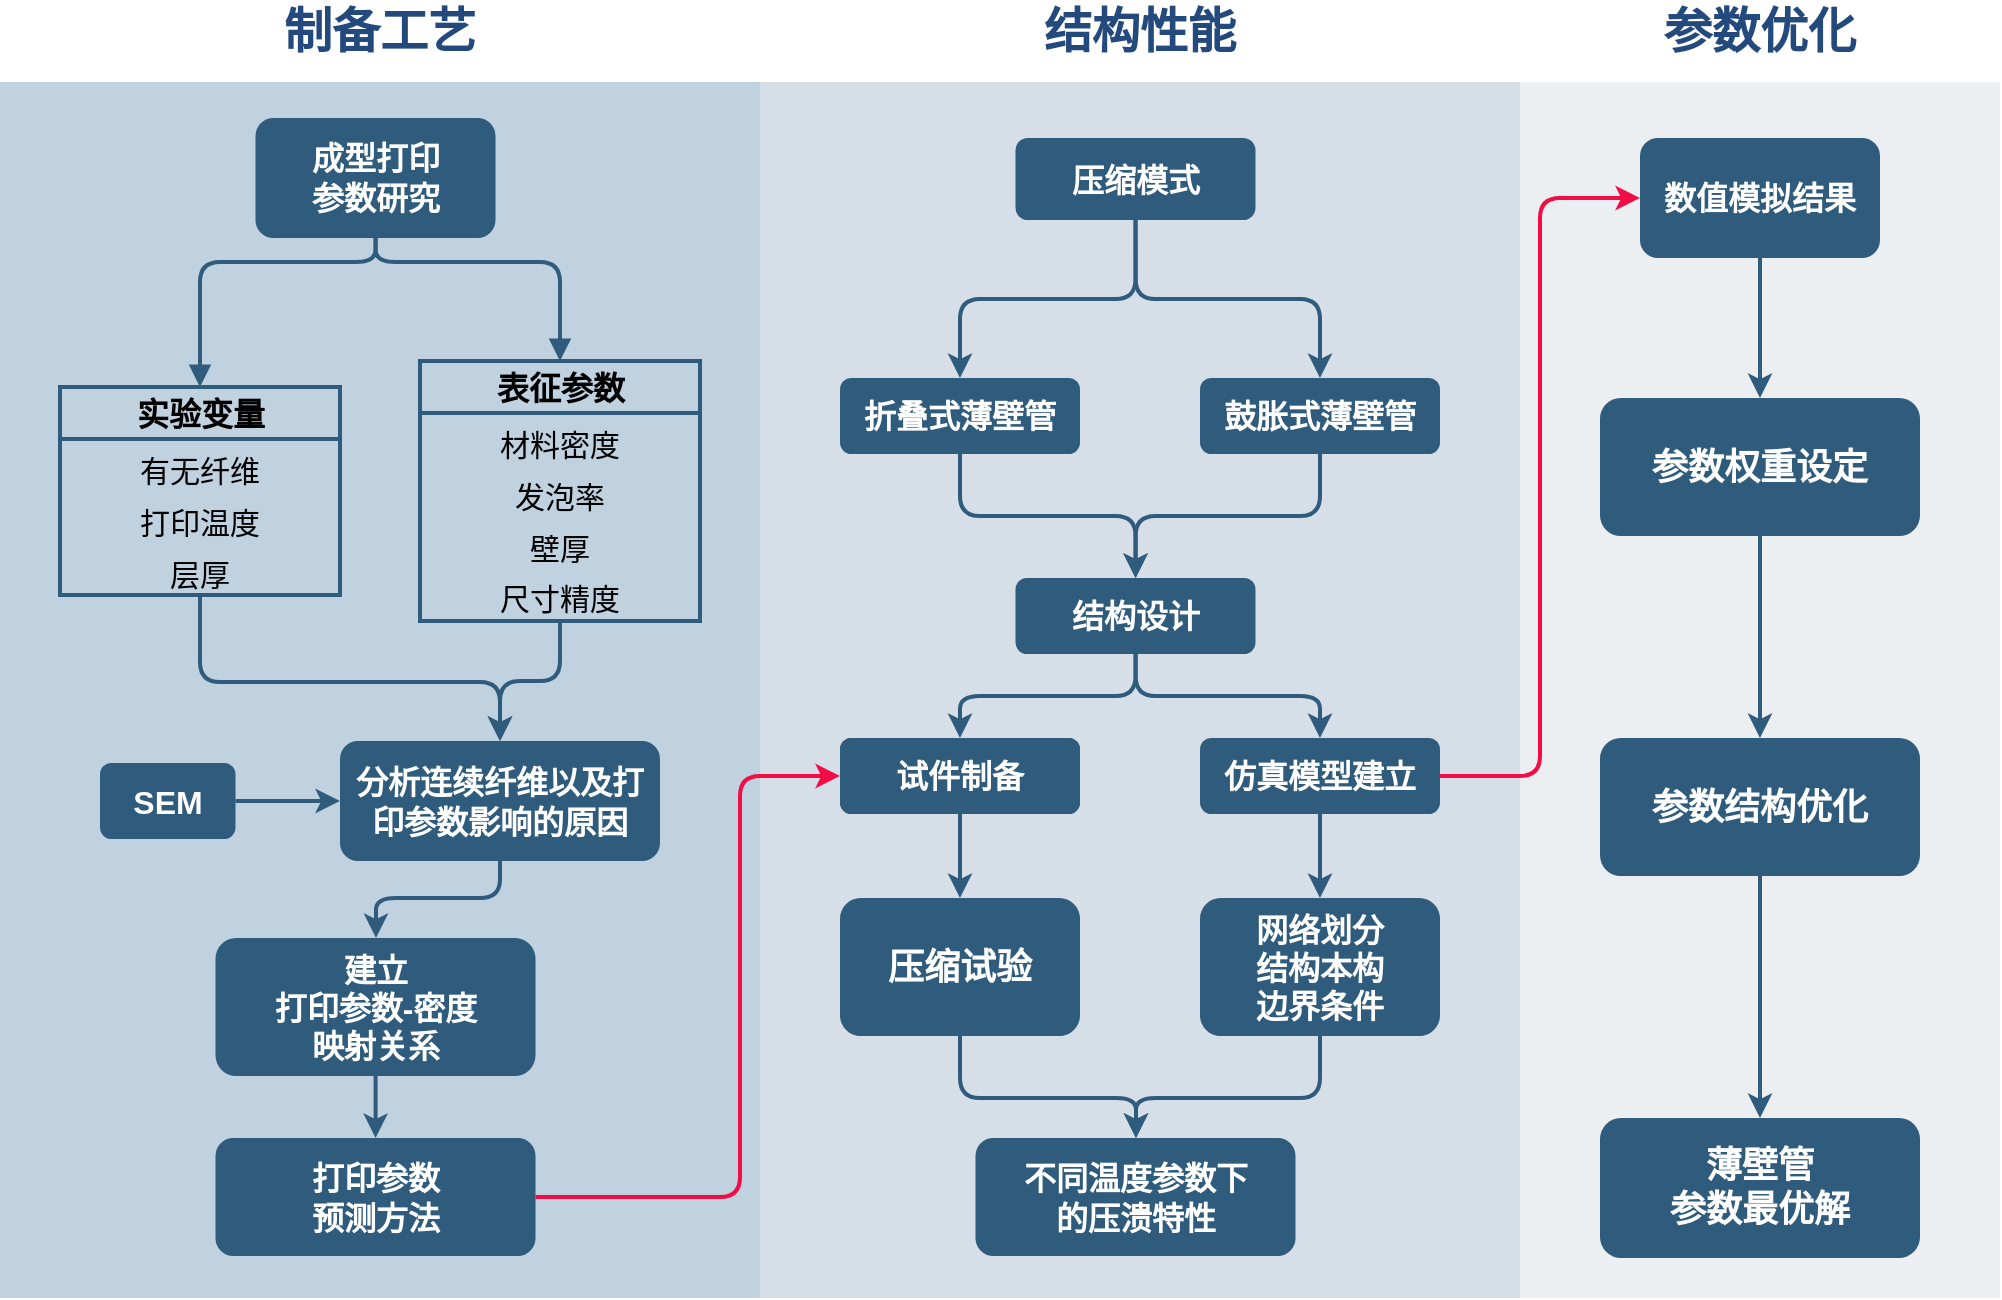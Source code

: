 <mxfile version="22.1.11" type="github">
  <diagram id="07fea595-8f29-1299-0266-81d95cde20df" name="Page-1">
    <mxGraphModel dx="1434" dy="746" grid="1" gridSize="10" guides="1" tooltips="1" connect="1" arrows="1" fold="1" page="1" pageScale="1" pageWidth="1169" pageHeight="827" background="#ffffff" math="0" shadow="0">
      <root>
        <mxCell id="0" />
        <mxCell id="1" parent="0" />
        <mxCell id="170" value="&lt;font style=&quot;font-size: 24px;&quot; color=&quot;#23497d&quot;&gt;制备工艺&lt;br&gt;&lt;br&gt;&lt;/font&gt;" style="swimlane;whiteSpace=wrap;fillColor=none;swimlaneFillColor=#82a4bf;fontColor=#2F5B7C;fontFamily=Tahoma;html=1;strokeColor=none;opacity=50;rounded=0;" parent="1" vertex="1">
          <mxGeometry x="40" y="89" width="380" height="631" as="geometry">
            <mxRectangle x="24.5" y="88.5" width="80" height="23" as="alternateBounds" />
          </mxGeometry>
        </mxCell>
        <mxCell id="171" value="&lt;font style=&quot;font-size: 16px;&quot;&gt;&lt;b&gt;成型打印&lt;br&gt;参数研究&lt;/b&gt;&lt;/font&gt;" style="whiteSpace=wrap;shadow=0;fontColor=#FFFFFF;fontFamily=Helvetica;fontStyle=0;html=1;fontSize=12;plain-purple;strokeColor=none;fillColor=#2f5b7c;gradientColor=none;spacing=6;verticalAlign=middle;rounded=1;" parent="170" vertex="1">
          <mxGeometry x="127.75" y="41" width="120" height="60" as="geometry" />
        </mxCell>
        <mxCell id="175" value="" style="edgeStyle=segmentEdgeStyle;strokeColor=#2F5B7C;strokeWidth=2;html=1;endArrow=block;endFill=1;entryX=0.5;entryY=0;entryDx=0;entryDy=0;" parent="170" source="171" target="waohQYelDCcC4TeC2zN9-223" edge="1">
          <mxGeometry width="100" height="100" relative="1" as="geometry">
            <mxPoint x="170" y="91" as="sourcePoint" />
            <mxPoint x="100" y="162.5" as="targetPoint" />
            <Array as="points">
              <mxPoint x="188" y="113" />
              <mxPoint x="100" y="113" />
            </Array>
          </mxGeometry>
        </mxCell>
        <mxCell id="202" value="" style="edgeStyle=segmentEdgeStyle;strokeColor=#2F5B7C;strokeWidth=2;html=1;endArrow=block;endFill=1;" parent="170" source="171" edge="1">
          <mxGeometry x="140" y="90" width="100" height="100" as="geometry">
            <mxPoint x="210" y="141" as="sourcePoint" />
            <mxPoint x="280" y="162.5" as="targetPoint" />
            <Array as="points">
              <mxPoint x="188" y="113" />
              <mxPoint x="280" y="113" />
            </Array>
          </mxGeometry>
        </mxCell>
        <mxCell id="waohQYelDCcC4TeC2zN9-243" value="" style="rounded=1;orthogonalLoop=1;jettySize=auto;html=1;edgeStyle=orthogonalEdgeStyle;strokeWidth=2;strokeColor=#2f5b7c;" parent="170" source="waohQYelDCcC4TeC2zN9-223" target="waohQYelDCcC4TeC2zN9-242" edge="1">
          <mxGeometry relative="1" as="geometry">
            <Array as="points">
              <mxPoint x="100" y="323" />
              <mxPoint x="250" y="323" />
            </Array>
          </mxGeometry>
        </mxCell>
        <mxCell id="waohQYelDCcC4TeC2zN9-223" value="&lt;font style=&quot;font-size: 16px;&quot;&gt;&lt;b&gt;实验变量&lt;/b&gt;&lt;/font&gt;" style="swimlane;fontStyle=0;childLayout=stackLayout;horizontal=1;startSize=26;fillColor=none;horizontalStack=0;resizeParent=1;resizeParentMax=0;resizeLast=0;collapsible=1;marginBottom=0;html=1;strokeWidth=2;strokeColor=#2f5b7c;" parent="170" vertex="1">
          <mxGeometry x="30" y="175.5" width="140" height="104" as="geometry" />
        </mxCell>
        <mxCell id="waohQYelDCcC4TeC2zN9-224" value="&lt;font style=&quot;font-size: 15px;&quot;&gt;有无纤维&lt;/font&gt;" style="text;strokeColor=none;fillColor=none;align=center;verticalAlign=top;spacingLeft=4;spacingRight=4;overflow=hidden;rotatable=0;points=[[0,0.5],[1,0.5]];portConstraint=eastwest;whiteSpace=wrap;html=1;" parent="waohQYelDCcC4TeC2zN9-223" vertex="1">
          <mxGeometry y="26" width="140" height="26" as="geometry" />
        </mxCell>
        <mxCell id="waohQYelDCcC4TeC2zN9-225" value="&lt;font style=&quot;font-size: 15px;&quot;&gt;打印温度&lt;/font&gt;" style="text;strokeColor=none;fillColor=none;align=center;verticalAlign=top;spacingLeft=4;spacingRight=4;overflow=hidden;rotatable=0;points=[[0,0.5],[1,0.5]];portConstraint=eastwest;whiteSpace=wrap;html=1;" parent="waohQYelDCcC4TeC2zN9-223" vertex="1">
          <mxGeometry y="52" width="140" height="26" as="geometry" />
        </mxCell>
        <mxCell id="waohQYelDCcC4TeC2zN9-226" value="&lt;font style=&quot;font-size: 15px;&quot;&gt;层厚&lt;/font&gt;" style="text;strokeColor=none;fillColor=none;align=center;verticalAlign=top;spacingLeft=4;spacingRight=4;overflow=hidden;rotatable=0;points=[[0,0.5],[1,0.5]];portConstraint=eastwest;whiteSpace=wrap;html=1;" parent="waohQYelDCcC4TeC2zN9-223" vertex="1">
          <mxGeometry y="78" width="140" height="26" as="geometry" />
        </mxCell>
        <mxCell id="waohQYelDCcC4TeC2zN9-244" value="" style="edgeStyle=orthogonalEdgeStyle;rounded=1;orthogonalLoop=1;jettySize=auto;html=1;strokeWidth=2;strokeColor=#2f5b7c;" parent="170" source="waohQYelDCcC4TeC2zN9-236" target="waohQYelDCcC4TeC2zN9-242" edge="1">
          <mxGeometry relative="1" as="geometry" />
        </mxCell>
        <mxCell id="waohQYelDCcC4TeC2zN9-236" value="&lt;font style=&quot;font-size: 16px;&quot;&gt;&lt;b&gt;表征参数&lt;/b&gt;&lt;/font&gt;" style="swimlane;fontStyle=0;childLayout=stackLayout;horizontal=1;startSize=26;fillColor=none;horizontalStack=0;resizeParent=1;resizeParentMax=0;resizeLast=0;collapsible=1;marginBottom=0;html=1;strokeWidth=2;strokeColor=#2f5b7c;" parent="170" vertex="1">
          <mxGeometry x="210" y="162.5" width="140" height="130" as="geometry" />
        </mxCell>
        <mxCell id="waohQYelDCcC4TeC2zN9-237" value="&lt;font style=&quot;font-size: 15px;&quot;&gt;材料密度&lt;/font&gt;" style="text;strokeColor=none;fillColor=none;align=center;verticalAlign=top;spacingLeft=4;spacingRight=4;overflow=hidden;rotatable=0;points=[[0,0.5],[1,0.5]];portConstraint=eastwest;whiteSpace=wrap;html=1;" parent="waohQYelDCcC4TeC2zN9-236" vertex="1">
          <mxGeometry y="26" width="140" height="26" as="geometry" />
        </mxCell>
        <mxCell id="waohQYelDCcC4TeC2zN9-238" value="&lt;font style=&quot;font-size: 15px;&quot;&gt;发泡率&lt;/font&gt;" style="text;strokeColor=none;fillColor=none;align=center;verticalAlign=top;spacingLeft=4;spacingRight=4;overflow=hidden;rotatable=0;points=[[0,0.5],[1,0.5]];portConstraint=eastwest;whiteSpace=wrap;html=1;" parent="waohQYelDCcC4TeC2zN9-236" vertex="1">
          <mxGeometry y="52" width="140" height="26" as="geometry" />
        </mxCell>
        <mxCell id="waohQYelDCcC4TeC2zN9-239" value="&lt;font style=&quot;font-size: 15px;&quot;&gt;壁厚&lt;/font&gt;" style="text;strokeColor=none;fillColor=none;align=center;verticalAlign=top;spacingLeft=4;spacingRight=4;overflow=hidden;rotatable=0;points=[[0,0.5],[1,0.5]];portConstraint=eastwest;whiteSpace=wrap;html=1;" parent="waohQYelDCcC4TeC2zN9-236" vertex="1">
          <mxGeometry y="78" width="140" height="52" as="geometry" />
        </mxCell>
        <mxCell id="waohQYelDCcC4TeC2zN9-240" value="&lt;font style=&quot;font-size: 15px;&quot;&gt;尺寸精度&lt;/font&gt;" style="text;strokeColor=none;fillColor=none;align=center;verticalAlign=top;spacingLeft=4;spacingRight=4;overflow=hidden;rotatable=0;points=[[0,0.5],[1,0.5]];portConstraint=eastwest;whiteSpace=wrap;html=1;" parent="170" vertex="1">
          <mxGeometry x="210" y="265.5" width="140" height="26" as="geometry" />
        </mxCell>
        <mxCell id="waohQYelDCcC4TeC2zN9-248" value="" style="edgeStyle=orthogonalEdgeStyle;rounded=1;orthogonalLoop=1;jettySize=auto;html=1;strokeColor=#2f5b7c;strokeWidth=2;" parent="170" source="waohQYelDCcC4TeC2zN9-242" target="waohQYelDCcC4TeC2zN9-247" edge="1">
          <mxGeometry relative="1" as="geometry">
            <Array as="points">
              <mxPoint x="250" y="431" />
              <mxPoint x="188" y="431" />
            </Array>
          </mxGeometry>
        </mxCell>
        <mxCell id="waohQYelDCcC4TeC2zN9-242" value="&lt;span style=&quot;font-size: 16px;&quot;&gt;&lt;b&gt;分析连续纤维以及打印参数影响的原因&lt;/b&gt;&lt;/span&gt;" style="whiteSpace=wrap;shadow=0;fontColor=#FFFFFF;fontFamily=Helvetica;fontStyle=0;html=1;fontSize=12;plain-purple;strokeColor=none;fillColor=#2f5b7c;gradientColor=none;spacing=6;verticalAlign=middle;rounded=1;" parent="170" vertex="1">
          <mxGeometry x="170" y="352.5" width="160" height="60" as="geometry" />
        </mxCell>
        <mxCell id="waohQYelDCcC4TeC2zN9-246" value="" style="edgeStyle=orthogonalEdgeStyle;rounded=1;orthogonalLoop=1;jettySize=auto;html=1;strokeWidth=2;strokeColor=#2f5b7c;" parent="170" source="waohQYelDCcC4TeC2zN9-245" target="waohQYelDCcC4TeC2zN9-242" edge="1">
          <mxGeometry relative="1" as="geometry" />
        </mxCell>
        <mxCell id="waohQYelDCcC4TeC2zN9-245" value="&lt;span style=&quot;font-size: 16px;&quot;&gt;&lt;b&gt;SEM&lt;/b&gt;&lt;/span&gt;" style="whiteSpace=wrap;shadow=0;fontColor=#FFFFFF;fontFamily=Helvetica;fontStyle=0;html=1;fontSize=12;plain-purple;strokeColor=none;fillColor=#2f5b7c;gradientColor=none;spacing=6;verticalAlign=middle;rounded=1;" parent="170" vertex="1">
          <mxGeometry x="50" y="363.5" width="67.75" height="38" as="geometry" />
        </mxCell>
        <mxCell id="waohQYelDCcC4TeC2zN9-250" value="" style="edgeStyle=orthogonalEdgeStyle;rounded=1;orthogonalLoop=1;jettySize=auto;html=1;strokeColor=#2f5b7c;strokeWidth=2;" parent="170" source="waohQYelDCcC4TeC2zN9-247" target="waohQYelDCcC4TeC2zN9-249" edge="1">
          <mxGeometry relative="1" as="geometry" />
        </mxCell>
        <mxCell id="waohQYelDCcC4TeC2zN9-247" value="&lt;font style=&quot;font-size: 16px;&quot;&gt;&lt;b&gt;建立&lt;br&gt;打印参数-密度&lt;br&gt;映射关系&lt;/b&gt;&lt;/font&gt;" style="whiteSpace=wrap;shadow=0;fontColor=#FFFFFF;fontFamily=Helvetica;fontStyle=0;html=1;fontSize=12;plain-purple;strokeColor=none;fillColor=#2f5b7c;gradientColor=none;spacing=6;verticalAlign=middle;rounded=1;" parent="170" vertex="1">
          <mxGeometry x="107.75" y="451" width="160" height="69" as="geometry" />
        </mxCell>
        <mxCell id="waohQYelDCcC4TeC2zN9-249" value="&lt;font style=&quot;font-size: 16px;&quot;&gt;&lt;b&gt;打印参数&lt;br&gt;预测方法&lt;br&gt;&lt;/b&gt;&lt;/font&gt;" style="whiteSpace=wrap;shadow=0;fontColor=#FFFFFF;fontFamily=Helvetica;fontStyle=0;html=1;fontSize=12;plain-purple;strokeColor=none;fillColor=#2f5b7c;gradientColor=none;spacing=6;verticalAlign=middle;rounded=1;" parent="170" vertex="1">
          <mxGeometry x="107.75" y="551" width="160" height="59" as="geometry" />
        </mxCell>
        <mxCell id="waohQYelDCcC4TeC2zN9-273" value="&lt;font style=&quot;font-size: 24px;&quot; color=&quot;#23497d&quot;&gt;结构性能&lt;br&gt;&lt;br&gt;&lt;/font&gt;" style="swimlane;whiteSpace=wrap;fillColor=none;swimlaneFillColor=#adc0d1;fontColor=#2F5B7C;fontFamily=Tahoma;html=1;strokeColor=none;opacity=50;rounded=0;" parent="1" vertex="1">
          <mxGeometry x="420" y="89" width="380" height="631" as="geometry">
            <mxRectangle x="24.5" y="88.5" width="80" height="23" as="alternateBounds" />
          </mxGeometry>
        </mxCell>
        <mxCell id="waohQYelDCcC4TeC2zN9-348" value="" style="edgeStyle=orthogonalEdgeStyle;rounded=1;orthogonalLoop=1;jettySize=auto;html=1;entryX=0.5;entryY=0;entryDx=0;entryDy=0;strokeWidth=2;strokeColor=#2f5b7c;" parent="waohQYelDCcC4TeC2zN9-273" source="waohQYelDCcC4TeC2zN9-274" target="waohQYelDCcC4TeC2zN9-342" edge="1">
          <mxGeometry relative="1" as="geometry" />
        </mxCell>
        <mxCell id="waohQYelDCcC4TeC2zN9-274" value="&lt;span style=&quot;font-size: 16px;&quot;&gt;&lt;b&gt;压缩模式&lt;/b&gt;&lt;/span&gt;" style="whiteSpace=wrap;shadow=0;fontColor=#FFFFFF;fontFamily=Helvetica;fontStyle=0;html=1;fontSize=12;plain-purple;strokeColor=none;fillColor=#2f5b7c;gradientColor=none;spacing=6;verticalAlign=middle;rounded=1;" parent="waohQYelDCcC4TeC2zN9-273" vertex="1">
          <mxGeometry x="127.75" y="51" width="120" height="41" as="geometry" />
        </mxCell>
        <mxCell id="waohQYelDCcC4TeC2zN9-338" value="" style="edgeStyle=orthogonalEdgeStyle;rounded=1;orthogonalLoop=1;jettySize=auto;html=1;strokeColor=#2f5b7c;strokeWidth=2;" parent="waohQYelDCcC4TeC2zN9-273" source="waohQYelDCcC4TeC2zN9-291" target="waohQYelDCcC4TeC2zN9-317" edge="1">
          <mxGeometry relative="1" as="geometry" />
        </mxCell>
        <mxCell id="waohQYelDCcC4TeC2zN9-291" value="&lt;span style=&quot;font-size: 16px;&quot;&gt;&lt;b&gt;试件制备&lt;/b&gt;&lt;/span&gt;" style="whiteSpace=wrap;shadow=0;fontColor=#FFFFFF;fontFamily=Helvetica;fontStyle=0;html=1;fontSize=12;plain-purple;strokeColor=none;fillColor=#2f5b7c;gradientColor=none;spacing=6;verticalAlign=middle;rounded=1;" parent="waohQYelDCcC4TeC2zN9-273" vertex="1">
          <mxGeometry x="40" y="351" width="120" height="38" as="geometry" />
        </mxCell>
        <mxCell id="waohQYelDCcC4TeC2zN9-292" value="" style="edgeStyle=orthogonalEdgeStyle;rounded=1;orthogonalLoop=1;jettySize=auto;html=1;strokeColor=#2f5b7c;strokeWidth=2;" parent="waohQYelDCcC4TeC2zN9-273" source="waohQYelDCcC4TeC2zN9-293" target="waohQYelDCcC4TeC2zN9-294" edge="1">
          <mxGeometry relative="1" as="geometry">
            <Array as="points">
              <mxPoint x="280" y="531" />
              <mxPoint x="188" y="531" />
            </Array>
          </mxGeometry>
        </mxCell>
        <mxCell id="waohQYelDCcC4TeC2zN9-293" value="&lt;font style=&quot;font-size: 16px;&quot;&gt;&lt;b&gt;网络划分&lt;br&gt;结构本构&lt;br&gt;边界条件&lt;br&gt;&lt;/b&gt;&lt;/font&gt;" style="whiteSpace=wrap;shadow=0;fontColor=#FFFFFF;fontFamily=Helvetica;fontStyle=0;html=1;fontSize=12;plain-purple;strokeColor=none;fillColor=#2f5b7c;gradientColor=none;spacing=6;verticalAlign=middle;rounded=1;" parent="waohQYelDCcC4TeC2zN9-273" vertex="1">
          <mxGeometry x="220" y="431" width="120" height="69" as="geometry" />
        </mxCell>
        <mxCell id="waohQYelDCcC4TeC2zN9-294" value="&lt;font style=&quot;font-size: 16px;&quot;&gt;&lt;b&gt;不同温度参数下&lt;br&gt;的压溃特性&lt;br&gt;&lt;/b&gt;&lt;/font&gt;" style="whiteSpace=wrap;shadow=0;fontColor=#FFFFFF;fontFamily=Helvetica;fontStyle=0;html=1;fontSize=12;plain-purple;strokeColor=none;fillColor=#2f5b7c;gradientColor=none;spacing=6;verticalAlign=middle;rounded=1;" parent="waohQYelDCcC4TeC2zN9-273" vertex="1">
          <mxGeometry x="107.75" y="551" width="160" height="59" as="geometry" />
        </mxCell>
        <mxCell id="waohQYelDCcC4TeC2zN9-343" value="" style="edgeStyle=orthogonalEdgeStyle;rounded=1;orthogonalLoop=1;jettySize=auto;html=1;strokeWidth=2;strokeColor=#2f5b7c;" parent="waohQYelDCcC4TeC2zN9-273" source="waohQYelDCcC4TeC2zN9-317" target="waohQYelDCcC4TeC2zN9-294" edge="1">
          <mxGeometry relative="1" as="geometry">
            <Array as="points">
              <mxPoint x="100" y="531" />
              <mxPoint x="188" y="531" />
            </Array>
          </mxGeometry>
        </mxCell>
        <mxCell id="waohQYelDCcC4TeC2zN9-317" value="&lt;font style=&quot;&quot;&gt;&lt;b style=&quot;&quot;&gt;&lt;font style=&quot;font-size: 18px;&quot;&gt;压缩试验&lt;/font&gt;&lt;br&gt;&lt;/b&gt;&lt;/font&gt;" style="whiteSpace=wrap;shadow=0;fontColor=#FFFFFF;fontFamily=Helvetica;fontStyle=0;html=1;fontSize=12;plain-purple;strokeColor=none;fillColor=#2f5b7c;gradientColor=none;spacing=6;verticalAlign=middle;rounded=1;" parent="waohQYelDCcC4TeC2zN9-273" vertex="1">
          <mxGeometry x="40" y="431" width="120" height="69" as="geometry" />
        </mxCell>
        <mxCell id="waohQYelDCcC4TeC2zN9-337" value="" style="edgeStyle=orthogonalEdgeStyle;rounded=1;orthogonalLoop=1;jettySize=auto;html=1;strokeWidth=2;strokeColor=#2f5b7c;" parent="waohQYelDCcC4TeC2zN9-273" source="waohQYelDCcC4TeC2zN9-336" target="waohQYelDCcC4TeC2zN9-293" edge="1">
          <mxGeometry relative="1" as="geometry" />
        </mxCell>
        <mxCell id="waohQYelDCcC4TeC2zN9-336" value="&lt;span style=&quot;font-size: 16px;&quot;&gt;&lt;b&gt;仿真模型建立&lt;/b&gt;&lt;/span&gt;" style="whiteSpace=wrap;shadow=0;fontColor=#FFFFFF;fontFamily=Helvetica;fontStyle=0;html=1;fontSize=12;plain-purple;strokeColor=none;fillColor=#2f5b7c;gradientColor=none;spacing=6;verticalAlign=middle;rounded=1;" parent="waohQYelDCcC4TeC2zN9-273" vertex="1">
          <mxGeometry x="220" y="351" width="120" height="38" as="geometry" />
        </mxCell>
        <mxCell id="waohQYelDCcC4TeC2zN9-339" value="&lt;span style=&quot;font-size: 16px;&quot;&gt;&lt;b&gt;结构设计&lt;/b&gt;&lt;/span&gt;" style="whiteSpace=wrap;shadow=0;fontColor=#FFFFFF;fontFamily=Helvetica;fontStyle=0;html=1;fontSize=12;plain-purple;strokeColor=none;fillColor=#2f5b7c;gradientColor=none;spacing=6;verticalAlign=middle;rounded=1;" parent="waohQYelDCcC4TeC2zN9-273" vertex="1">
          <mxGeometry x="127.75" y="271" width="120" height="38" as="geometry" />
        </mxCell>
        <mxCell id="waohQYelDCcC4TeC2zN9-346" value="" style="edgeStyle=orthogonalEdgeStyle;rounded=1;orthogonalLoop=1;jettySize=auto;html=1;strokeWidth=2;strokeColor=#2f5b7c;" parent="waohQYelDCcC4TeC2zN9-273" source="waohQYelDCcC4TeC2zN9-341" target="waohQYelDCcC4TeC2zN9-339" edge="1">
          <mxGeometry relative="1" as="geometry" />
        </mxCell>
        <mxCell id="waohQYelDCcC4TeC2zN9-341" value="&lt;span style=&quot;font-size: 16px;&quot;&gt;&lt;b&gt;折叠式薄壁管&lt;/b&gt;&lt;/span&gt;" style="whiteSpace=wrap;shadow=0;fontColor=#FFFFFF;fontFamily=Helvetica;fontStyle=0;html=1;fontSize=12;plain-purple;strokeColor=none;fillColor=#2f5b7c;gradientColor=none;spacing=6;verticalAlign=middle;rounded=1;" parent="waohQYelDCcC4TeC2zN9-273" vertex="1">
          <mxGeometry x="40" y="171" width="120" height="38" as="geometry" />
        </mxCell>
        <mxCell id="waohQYelDCcC4TeC2zN9-347" value="" style="edgeStyle=orthogonalEdgeStyle;rounded=1;orthogonalLoop=1;jettySize=auto;html=1;strokeWidth=2;strokeColor=#2f5b7c;" parent="waohQYelDCcC4TeC2zN9-273" source="waohQYelDCcC4TeC2zN9-342" target="waohQYelDCcC4TeC2zN9-339" edge="1">
          <mxGeometry relative="1" as="geometry" />
        </mxCell>
        <mxCell id="waohQYelDCcC4TeC2zN9-342" value="&lt;span style=&quot;font-size: 16px;&quot;&gt;&lt;b&gt;鼓胀式薄壁管&lt;/b&gt;&lt;/span&gt;" style="whiteSpace=wrap;shadow=0;fontColor=#FFFFFF;fontFamily=Helvetica;fontStyle=0;html=1;fontSize=12;plain-purple;strokeColor=none;fillColor=#2f5b7c;gradientColor=none;spacing=6;verticalAlign=middle;rounded=1;" parent="waohQYelDCcC4TeC2zN9-273" vertex="1">
          <mxGeometry x="220" y="171" width="120" height="38" as="geometry" />
        </mxCell>
        <mxCell id="waohQYelDCcC4TeC2zN9-345" value="" style="edgeStyle=orthogonalEdgeStyle;rounded=1;orthogonalLoop=1;jettySize=auto;html=1;entryX=0.5;entryY=0;entryDx=0;entryDy=0;strokeColor=#2f5b7c;strokeWidth=2;" parent="waohQYelDCcC4TeC2zN9-273" source="waohQYelDCcC4TeC2zN9-339" target="waohQYelDCcC4TeC2zN9-336" edge="1">
          <mxGeometry relative="1" as="geometry" />
        </mxCell>
        <mxCell id="waohQYelDCcC4TeC2zN9-350" value="" style="edgeStyle=orthogonalEdgeStyle;rounded=1;orthogonalLoop=1;jettySize=auto;html=1;exitX=0.5;exitY=1;exitDx=0;exitDy=0;entryX=0.5;entryY=0;entryDx=0;entryDy=0;strokeWidth=2;strokeColor=#2f5b7c;" parent="waohQYelDCcC4TeC2zN9-273" source="waohQYelDCcC4TeC2zN9-274" target="waohQYelDCcC4TeC2zN9-341" edge="1">
          <mxGeometry relative="1" as="geometry">
            <mxPoint x="198" y="102" as="sourcePoint" />
            <mxPoint x="110" y="181" as="targetPoint" />
          </mxGeometry>
        </mxCell>
        <mxCell id="waohQYelDCcC4TeC2zN9-295" value="&lt;font style=&quot;font-size: 24px;&quot; color=&quot;#23497d&quot;&gt;参数优化&lt;br&gt;&lt;br&gt;&lt;/font&gt;" style="swimlane;whiteSpace=wrap;fillColor=none;swimlaneFillColor=#d7dfe5;fontColor=#2F5B7C;fontFamily=Tahoma;html=1;strokeColor=none;opacity=50;rounded=0;" parent="1" vertex="1">
          <mxGeometry x="800" y="89" width="240" height="631" as="geometry">
            <mxRectangle x="24.5" y="88.5" width="80" height="23" as="alternateBounds" />
          </mxGeometry>
        </mxCell>
        <mxCell id="waohQYelDCcC4TeC2zN9-353" value="" style="edgeStyle=orthogonalEdgeStyle;rounded=1;orthogonalLoop=1;jettySize=auto;html=1;strokeWidth=2;strokeColor=#2f5b7c;" parent="waohQYelDCcC4TeC2zN9-295" source="waohQYelDCcC4TeC2zN9-296" target="waohQYelDCcC4TeC2zN9-315" edge="1">
          <mxGeometry relative="1" as="geometry" />
        </mxCell>
        <mxCell id="waohQYelDCcC4TeC2zN9-296" value="&lt;span style=&quot;font-size: 16px;&quot;&gt;&lt;b&gt;数值模拟结果&lt;/b&gt;&lt;/span&gt;" style="whiteSpace=wrap;shadow=0;fontColor=#FFFFFF;fontFamily=Helvetica;fontStyle=0;html=1;fontSize=12;plain-purple;strokeColor=none;fillColor=#2f5b7c;gradientColor=none;spacing=6;verticalAlign=middle;rounded=1;" parent="waohQYelDCcC4TeC2zN9-295" vertex="1">
          <mxGeometry x="60" y="51" width="120" height="60" as="geometry" />
        </mxCell>
        <mxCell id="waohQYelDCcC4TeC2zN9-354" value="" style="edgeStyle=orthogonalEdgeStyle;rounded=1;orthogonalLoop=1;jettySize=auto;html=1;strokeWidth=2;strokeColor=#2f5b7c;" parent="waohQYelDCcC4TeC2zN9-295" source="waohQYelDCcC4TeC2zN9-315" target="waohQYelDCcC4TeC2zN9-352" edge="1">
          <mxGeometry relative="1" as="geometry" />
        </mxCell>
        <mxCell id="waohQYelDCcC4TeC2zN9-315" value="&lt;b style=&quot;&quot;&gt;&lt;font style=&quot;font-size: 18px;&quot;&gt;参数权重设定&lt;/font&gt;&lt;/b&gt;" style="whiteSpace=wrap;shadow=0;fontColor=#FFFFFF;fontFamily=Helvetica;fontStyle=0;html=1;fontSize=12;plain-purple;strokeColor=none;fillColor=#2f5b7c;gradientColor=none;spacing=6;verticalAlign=middle;rounded=1;" parent="waohQYelDCcC4TeC2zN9-295" vertex="1">
          <mxGeometry x="40" y="181" width="160" height="69" as="geometry" />
        </mxCell>
        <mxCell id="waohQYelDCcC4TeC2zN9-316" value="&lt;font style=&quot;font-size: 18px;&quot;&gt;&lt;b&gt;薄壁管&lt;br&gt;参数最优解&lt;br&gt;&lt;/b&gt;&lt;/font&gt;" style="whiteSpace=wrap;shadow=0;fontColor=#FFFFFF;fontFamily=Helvetica;fontStyle=0;html=1;fontSize=12;plain-purple;strokeColor=none;fillColor=#2f5b7c;gradientColor=none;spacing=6;verticalAlign=middle;rounded=1;" parent="waohQYelDCcC4TeC2zN9-295" vertex="1">
          <mxGeometry x="40" y="541" width="160" height="70" as="geometry" />
        </mxCell>
        <mxCell id="waohQYelDCcC4TeC2zN9-355" style="edgeStyle=orthogonalEdgeStyle;rounded=1;orthogonalLoop=1;jettySize=auto;html=1;exitX=0.5;exitY=1;exitDx=0;exitDy=0;strokeWidth=2;strokeColor=#2f5b7c;" parent="waohQYelDCcC4TeC2zN9-295" source="waohQYelDCcC4TeC2zN9-352" target="waohQYelDCcC4TeC2zN9-316" edge="1">
          <mxGeometry relative="1" as="geometry" />
        </mxCell>
        <mxCell id="waohQYelDCcC4TeC2zN9-352" value="&lt;b style=&quot;&quot;&gt;&lt;font style=&quot;font-size: 18px;&quot;&gt;参数结构优化&lt;/font&gt;&lt;/b&gt;" style="whiteSpace=wrap;shadow=0;fontColor=#FFFFFF;fontFamily=Helvetica;fontStyle=0;html=1;fontSize=12;plain-purple;strokeColor=none;fillColor=#2f5b7c;gradientColor=none;spacing=6;verticalAlign=middle;rounded=1;" parent="waohQYelDCcC4TeC2zN9-295" vertex="1">
          <mxGeometry x="40" y="351" width="160" height="69" as="geometry" />
        </mxCell>
        <mxCell id="waohQYelDCcC4TeC2zN9-340" value="&lt;span style=&quot;font-size: 16px;&quot;&gt;&lt;b&gt;试件制备&lt;/b&gt;&lt;/span&gt;" style="whiteSpace=wrap;shadow=0;fontColor=#FFFFFF;fontFamily=Helvetica;fontStyle=0;html=1;fontSize=12;plain-purple;strokeColor=none;fillColor=#2f5b7c;gradientColor=none;spacing=6;verticalAlign=middle;rounded=1;" parent="1" vertex="1">
          <mxGeometry x="460" y="440" width="120" height="38" as="geometry" />
        </mxCell>
        <mxCell id="waohQYelDCcC4TeC2zN9-344" value="" style="edgeStyle=orthogonalEdgeStyle;rounded=1;orthogonalLoop=1;jettySize=auto;html=1;strokeColor=#2f5b7c;strokeWidth=2;" parent="1" source="waohQYelDCcC4TeC2zN9-339" target="waohQYelDCcC4TeC2zN9-340" edge="1">
          <mxGeometry relative="1" as="geometry" />
        </mxCell>
        <mxCell id="waohQYelDCcC4TeC2zN9-351" style="edgeStyle=orthogonalEdgeStyle;rounded=1;orthogonalLoop=1;jettySize=auto;html=1;exitX=1;exitY=0.5;exitDx=0;exitDy=0;entryX=0;entryY=0.5;entryDx=0;entryDy=0;strokeWidth=2;strokeColor=#f20d46;" parent="1" source="waohQYelDCcC4TeC2zN9-249" target="waohQYelDCcC4TeC2zN9-340" edge="1">
          <mxGeometry relative="1" as="geometry">
            <Array as="points">
              <mxPoint x="410" y="670" />
              <mxPoint x="410" y="459" />
            </Array>
          </mxGeometry>
        </mxCell>
        <mxCell id="waohQYelDCcC4TeC2zN9-356" style="edgeStyle=orthogonalEdgeStyle;rounded=1;orthogonalLoop=1;jettySize=auto;html=1;exitX=1;exitY=0.5;exitDx=0;exitDy=0;entryX=0;entryY=0.5;entryDx=0;entryDy=0;strokeWidth=2;strokeColor=#f20d46;" parent="1" source="waohQYelDCcC4TeC2zN9-336" target="waohQYelDCcC4TeC2zN9-296" edge="1">
          <mxGeometry relative="1" as="geometry" />
        </mxCell>
      </root>
    </mxGraphModel>
  </diagram>
</mxfile>

